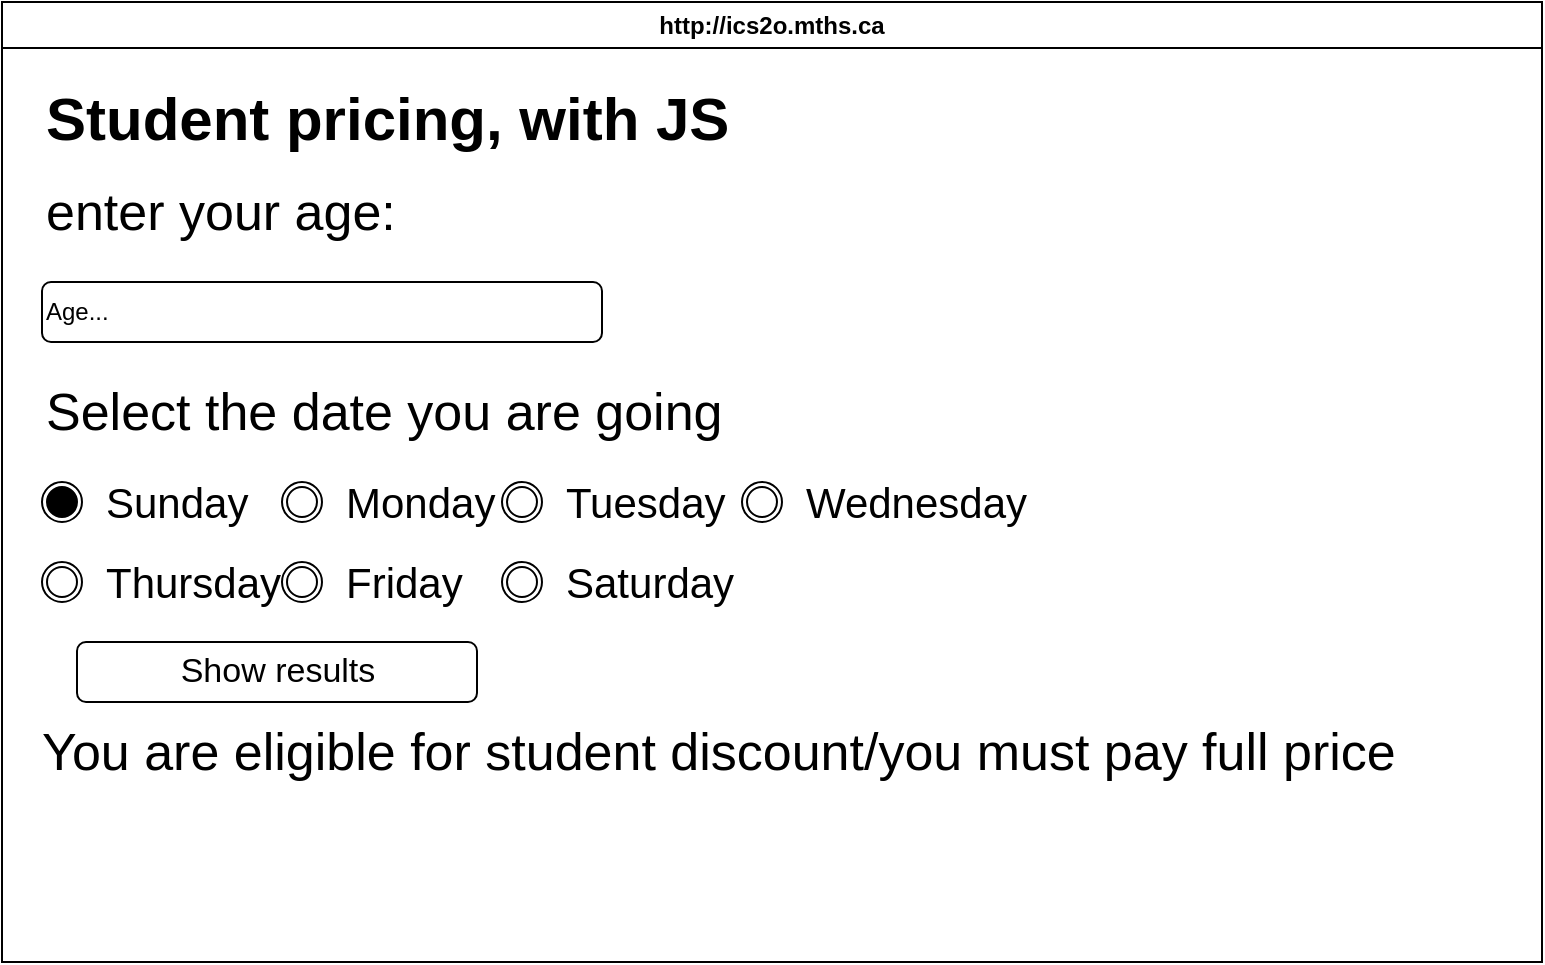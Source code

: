 <mxfile>
    <diagram id="HIP3nbAZw_EuaXWnEj3U" name="Page-1">
        <mxGraphModel dx="1086" dy="658" grid="1" gridSize="10" guides="1" tooltips="1" connect="1" arrows="1" fold="1" page="1" pageScale="1" pageWidth="850" pageHeight="1100" math="0" shadow="0">
            <root>
                <mxCell id="0"/>
                <mxCell id="1" parent="0"/>
                <mxCell id="8" value="http://ics2o.mths.ca" style="swimlane;whiteSpace=wrap;html=1;" vertex="1" parent="1">
                    <mxGeometry x="40" y="40" width="770" height="480" as="geometry"/>
                </mxCell>
                <mxCell id="9" value="&lt;h1 style=&quot;margin-top: 0px; line-height: 270%;&quot;&gt;&lt;font style=&quot;font-size: 30px;&quot;&gt;Student pricing, with JS&lt;/font&gt;&lt;/h1&gt;" style="text;html=1;whiteSpace=wrap;overflow=hidden;rounded=0;" vertex="1" parent="8">
                    <mxGeometry x="20" y="20" width="550" height="70" as="geometry"/>
                </mxCell>
                <mxCell id="10" value="&lt;span style=&quot;font-size: 26px;&quot;&gt;enter your age:&lt;/span&gt;" style="text;html=1;align=left;verticalAlign=middle;whiteSpace=wrap;rounded=0;" vertex="1" parent="8">
                    <mxGeometry x="20" y="90" width="490" height="30" as="geometry"/>
                </mxCell>
                <mxCell id="11" value="&lt;span style=&quot;font-size: 17px;&quot;&gt;Show results&lt;/span&gt;" style="rounded=1;whiteSpace=wrap;html=1;align=center;fillColor=light-dark(#FFFFFF,#000000);strokeColor=light-dark(#000000,#FFFFFF);" vertex="1" parent="8">
                    <mxGeometry x="37.5" y="320" width="200" height="30" as="geometry"/>
                </mxCell>
                <mxCell id="12" value="&lt;font style=&quot;font-size: 26px;&quot;&gt;You are eligible for student discount/you must pay full price&lt;/font&gt;" style="text;html=1;align=left;verticalAlign=middle;whiteSpace=wrap;rounded=0;" vertex="1" parent="8">
                    <mxGeometry x="17.5" y="360" width="702.5" height="30" as="geometry"/>
                </mxCell>
                <mxCell id="13" value="&lt;font style=&quot;font-size: 21px;&quot;&gt;Sunday&lt;/font&gt;" style="text;html=1;align=left;verticalAlign=middle;whiteSpace=wrap;rounded=0;" vertex="1" parent="8">
                    <mxGeometry x="50" y="240" width="80" height="20" as="geometry"/>
                </mxCell>
                <mxCell id="16" value="" style="verticalLabelPosition=bottom;verticalAlign=top;html=1;shape=mxgraph.flowchart.on-page_reference;" vertex="1" parent="8">
                    <mxGeometry x="20" y="240" width="20" height="20" as="geometry"/>
                </mxCell>
                <mxCell id="17" value="" style="verticalLabelPosition=bottom;verticalAlign=top;html=1;shape=mxgraph.flowchart.on-page_reference;fillColor=#000000;" vertex="1" parent="8">
                    <mxGeometry x="22.5" y="242.5" width="15" height="15" as="geometry"/>
                </mxCell>
                <mxCell id="28" value="Age..." style="rounded=1;whiteSpace=wrap;html=1;align=left;fillColor=light-dark(#FFFFFF,#000000);strokeColor=light-dark(#000000,#FFFFFF);" vertex="1" parent="8">
                    <mxGeometry x="20" y="140" width="280" height="30" as="geometry"/>
                </mxCell>
                <mxCell id="29" value="&lt;span style=&quot;font-size: 26px;&quot;&gt;Select the date you are going&lt;/span&gt;" style="text;html=1;align=left;verticalAlign=middle;whiteSpace=wrap;rounded=0;" vertex="1" parent="8">
                    <mxGeometry x="20" y="190" width="490" height="30" as="geometry"/>
                </mxCell>
                <mxCell id="40" value="" style="verticalLabelPosition=bottom;verticalAlign=top;html=1;shape=mxgraph.flowchart.on-page_reference;" vertex="1" parent="8">
                    <mxGeometry x="140" y="240" width="20" height="20" as="geometry"/>
                </mxCell>
                <mxCell id="41" value="" style="verticalLabelPosition=bottom;verticalAlign=top;html=1;shape=mxgraph.flowchart.on-page_reference;fillColor=#FFFFFF;" vertex="1" parent="8">
                    <mxGeometry x="142.5" y="242.5" width="15" height="15" as="geometry"/>
                </mxCell>
                <mxCell id="45" value="&lt;font style=&quot;font-size: 21px;&quot;&gt;Monday&lt;/font&gt;" style="text;html=1;align=left;verticalAlign=middle;whiteSpace=wrap;rounded=0;" vertex="1" parent="8">
                    <mxGeometry x="170" y="240" width="80" height="20" as="geometry"/>
                </mxCell>
                <mxCell id="49" value="&lt;font style=&quot;font-size: 21px;&quot;&gt;Tuesday&lt;/font&gt;" style="text;html=1;align=left;verticalAlign=middle;whiteSpace=wrap;rounded=0;" vertex="1" parent="8">
                    <mxGeometry x="280" y="240" width="80" height="20" as="geometry"/>
                </mxCell>
                <mxCell id="50" value="" style="verticalLabelPosition=bottom;verticalAlign=top;html=1;shape=mxgraph.flowchart.on-page_reference;" vertex="1" parent="8">
                    <mxGeometry x="250" y="240" width="20" height="20" as="geometry"/>
                </mxCell>
                <mxCell id="51" value="" style="verticalLabelPosition=bottom;verticalAlign=top;html=1;shape=mxgraph.flowchart.on-page_reference;fillColor=#FFFFFF;" vertex="1" parent="8">
                    <mxGeometry x="252.5" y="242.5" width="15" height="15" as="geometry"/>
                </mxCell>
                <mxCell id="52" value="" style="verticalLabelPosition=bottom;verticalAlign=top;html=1;shape=mxgraph.flowchart.on-page_reference;" vertex="1" parent="8">
                    <mxGeometry x="370" y="240" width="20" height="20" as="geometry"/>
                </mxCell>
                <mxCell id="53" value="" style="verticalLabelPosition=bottom;verticalAlign=top;html=1;shape=mxgraph.flowchart.on-page_reference;fillColor=#FFFFFF;" vertex="1" parent="8">
                    <mxGeometry x="372.5" y="242.5" width="15" height="15" as="geometry"/>
                </mxCell>
                <mxCell id="54" value="&lt;font style=&quot;font-size: 21px;&quot;&gt;Wednesday&lt;/font&gt;" style="text;html=1;align=left;verticalAlign=middle;whiteSpace=wrap;rounded=0;" vertex="1" parent="8">
                    <mxGeometry x="400" y="240" width="80" height="20" as="geometry"/>
                </mxCell>
                <mxCell id="55" value="&lt;font style=&quot;font-size: 21px;&quot;&gt;Thursday&lt;/font&gt;" style="text;html=1;align=left;verticalAlign=middle;whiteSpace=wrap;rounded=0;" vertex="1" parent="8">
                    <mxGeometry x="50" y="280" width="80" height="20" as="geometry"/>
                </mxCell>
                <mxCell id="56" value="" style="verticalLabelPosition=bottom;verticalAlign=top;html=1;shape=mxgraph.flowchart.on-page_reference;" vertex="1" parent="8">
                    <mxGeometry x="20" y="280" width="20" height="20" as="geometry"/>
                </mxCell>
                <mxCell id="57" value="" style="verticalLabelPosition=bottom;verticalAlign=top;html=1;shape=mxgraph.flowchart.on-page_reference;fillColor=#FFFFFF;" vertex="1" parent="8">
                    <mxGeometry x="22.5" y="282.5" width="15" height="15" as="geometry"/>
                </mxCell>
                <mxCell id="58" value="" style="verticalLabelPosition=bottom;verticalAlign=top;html=1;shape=mxgraph.flowchart.on-page_reference;" vertex="1" parent="8">
                    <mxGeometry x="140" y="280" width="20" height="20" as="geometry"/>
                </mxCell>
                <mxCell id="59" value="" style="verticalLabelPosition=bottom;verticalAlign=top;html=1;shape=mxgraph.flowchart.on-page_reference;fillColor=#FFFFFF;" vertex="1" parent="8">
                    <mxGeometry x="142.5" y="282.5" width="15" height="15" as="geometry"/>
                </mxCell>
                <mxCell id="60" value="&lt;font style=&quot;font-size: 21px;&quot;&gt;Friday&lt;/font&gt;" style="text;html=1;align=left;verticalAlign=middle;whiteSpace=wrap;rounded=0;" vertex="1" parent="8">
                    <mxGeometry x="170" y="280" width="80" height="20" as="geometry"/>
                </mxCell>
                <mxCell id="61" value="" style="verticalLabelPosition=bottom;verticalAlign=top;html=1;shape=mxgraph.flowchart.on-page_reference;" vertex="1" parent="8">
                    <mxGeometry x="250" y="280" width="20" height="20" as="geometry"/>
                </mxCell>
                <mxCell id="62" value="" style="verticalLabelPosition=bottom;verticalAlign=top;html=1;shape=mxgraph.flowchart.on-page_reference;fillColor=#FFFFFF;" vertex="1" parent="8">
                    <mxGeometry x="252.5" y="282.5" width="15" height="15" as="geometry"/>
                </mxCell>
                <mxCell id="63" value="&lt;font style=&quot;font-size: 21px;&quot;&gt;Saturday&lt;/font&gt;" style="text;html=1;align=left;verticalAlign=middle;whiteSpace=wrap;rounded=0;" vertex="1" parent="8">
                    <mxGeometry x="280" y="280" width="80" height="20" as="geometry"/>
                </mxCell>
            </root>
        </mxGraphModel>
    </diagram>
</mxfile>